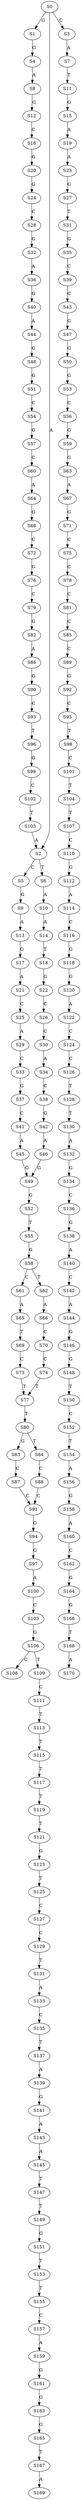 strict digraph  {
	S0 -> S1 [ label = G ];
	S0 -> S2 [ label = A ];
	S0 -> S3 [ label = C ];
	S1 -> S4 [ label = G ];
	S2 -> S5 [ label = C ];
	S2 -> S6 [ label = T ];
	S3 -> S7 [ label = A ];
	S4 -> S8 [ label = A ];
	S5 -> S9 [ label = G ];
	S6 -> S10 [ label = A ];
	S7 -> S11 [ label = T ];
	S8 -> S12 [ label = G ];
	S9 -> S13 [ label = A ];
	S10 -> S14 [ label = A ];
	S11 -> S15 [ label = G ];
	S12 -> S16 [ label = C ];
	S13 -> S17 [ label = G ];
	S14 -> S18 [ label = T ];
	S15 -> S19 [ label = A ];
	S16 -> S20 [ label = G ];
	S17 -> S21 [ label = A ];
	S18 -> S22 [ label = G ];
	S19 -> S23 [ label = A ];
	S20 -> S24 [ label = G ];
	S21 -> S25 [ label = C ];
	S22 -> S26 [ label = C ];
	S23 -> S27 [ label = G ];
	S24 -> S28 [ label = C ];
	S25 -> S29 [ label = A ];
	S26 -> S30 [ label = C ];
	S27 -> S31 [ label = T ];
	S28 -> S32 [ label = G ];
	S29 -> S33 [ label = C ];
	S30 -> S34 [ label = A ];
	S31 -> S35 [ label = G ];
	S32 -> S36 [ label = A ];
	S33 -> S37 [ label = G ];
	S34 -> S38 [ label = C ];
	S35 -> S39 [ label = C ];
	S36 -> S40 [ label = G ];
	S37 -> S41 [ label = C ];
	S38 -> S42 [ label = G ];
	S39 -> S43 [ label = C ];
	S40 -> S44 [ label = A ];
	S41 -> S45 [ label = A ];
	S42 -> S46 [ label = A ];
	S43 -> S47 [ label = G ];
	S44 -> S48 [ label = G ];
	S45 -> S49 [ label = G ];
	S46 -> S49 [ label = G ];
	S47 -> S50 [ label = G ];
	S48 -> S51 [ label = G ];
	S49 -> S52 [ label = G ];
	S50 -> S53 [ label = G ];
	S51 -> S54 [ label = C ];
	S52 -> S55 [ label = T ];
	S53 -> S56 [ label = C ];
	S54 -> S57 [ label = G ];
	S55 -> S58 [ label = G ];
	S56 -> S59 [ label = G ];
	S57 -> S60 [ label = C ];
	S58 -> S61 [ label = C ];
	S58 -> S62 [ label = T ];
	S59 -> S63 [ label = G ];
	S60 -> S64 [ label = A ];
	S61 -> S65 [ label = A ];
	S62 -> S66 [ label = A ];
	S63 -> S67 [ label = A ];
	S64 -> S68 [ label = G ];
	S65 -> S69 [ label = T ];
	S66 -> S70 [ label = C ];
	S67 -> S71 [ label = G ];
	S68 -> S72 [ label = C ];
	S69 -> S73 [ label = C ];
	S70 -> S74 [ label = C ];
	S71 -> S75 [ label = C ];
	S72 -> S76 [ label = G ];
	S73 -> S77 [ label = T ];
	S74 -> S77 [ label = T ];
	S75 -> S78 [ label = C ];
	S76 -> S79 [ label = C ];
	S77 -> S80 [ label = T ];
	S78 -> S81 [ label = C ];
	S79 -> S82 [ label = G ];
	S80 -> S83 [ label = G ];
	S80 -> S84 [ label = T ];
	S81 -> S85 [ label = C ];
	S82 -> S86 [ label = A ];
	S83 -> S87 [ label = C ];
	S84 -> S88 [ label = C ];
	S85 -> S89 [ label = C ];
	S86 -> S90 [ label = G ];
	S87 -> S91 [ label = C ];
	S88 -> S91 [ label = C ];
	S89 -> S92 [ label = G ];
	S90 -> S93 [ label = C ];
	S91 -> S94 [ label = G ];
	S92 -> S95 [ label = C ];
	S93 -> S96 [ label = T ];
	S94 -> S97 [ label = G ];
	S95 -> S98 [ label = T ];
	S96 -> S99 [ label = G ];
	S97 -> S100 [ label = A ];
	S98 -> S101 [ label = C ];
	S99 -> S102 [ label = C ];
	S100 -> S103 [ label = C ];
	S101 -> S104 [ label = T ];
	S102 -> S105 [ label = T ];
	S103 -> S106 [ label = G ];
	S104 -> S107 [ label = T ];
	S105 -> S2 [ label = A ];
	S106 -> S108 [ label = C ];
	S106 -> S109 [ label = T ];
	S107 -> S110 [ label = C ];
	S109 -> S111 [ label = C ];
	S110 -> S112 [ label = G ];
	S111 -> S113 [ label = T ];
	S112 -> S114 [ label = A ];
	S113 -> S115 [ label = T ];
	S114 -> S116 [ label = C ];
	S115 -> S117 [ label = T ];
	S116 -> S118 [ label = G ];
	S117 -> S119 [ label = T ];
	S118 -> S120 [ label = G ];
	S119 -> S121 [ label = T ];
	S120 -> S122 [ label = A ];
	S121 -> S123 [ label = G ];
	S122 -> S124 [ label = C ];
	S123 -> S125 [ label = T ];
	S124 -> S126 [ label = C ];
	S125 -> S127 [ label = C ];
	S126 -> S128 [ label = T ];
	S127 -> S129 [ label = C ];
	S128 -> S130 [ label = T ];
	S129 -> S131 [ label = T ];
	S130 -> S132 [ label = A ];
	S131 -> S133 [ label = A ];
	S132 -> S134 [ label = G ];
	S133 -> S135 [ label = C ];
	S134 -> S136 [ label = C ];
	S135 -> S137 [ label = T ];
	S136 -> S138 [ label = G ];
	S137 -> S139 [ label = A ];
	S138 -> S140 [ label = A ];
	S139 -> S141 [ label = G ];
	S140 -> S142 [ label = C ];
	S141 -> S143 [ label = A ];
	S142 -> S144 [ label = A ];
	S143 -> S145 [ label = A ];
	S144 -> S146 [ label = G ];
	S145 -> S147 [ label = T ];
	S146 -> S148 [ label = G ];
	S147 -> S149 [ label = T ];
	S148 -> S150 [ label = T ];
	S149 -> S151 [ label = G ];
	S150 -> S152 [ label = C ];
	S151 -> S153 [ label = T ];
	S152 -> S154 [ label = T ];
	S153 -> S155 [ label = T ];
	S154 -> S156 [ label = A ];
	S155 -> S157 [ label = C ];
	S156 -> S158 [ label = G ];
	S157 -> S159 [ label = A ];
	S158 -> S160 [ label = A ];
	S159 -> S161 [ label = G ];
	S160 -> S162 [ label = C ];
	S161 -> S163 [ label = G ];
	S162 -> S164 [ label = G ];
	S163 -> S165 [ label = G ];
	S164 -> S166 [ label = G ];
	S165 -> S167 [ label = T ];
	S166 -> S168 [ label = T ];
	S167 -> S169 [ label = A ];
	S168 -> S170 [ label = A ];
}
